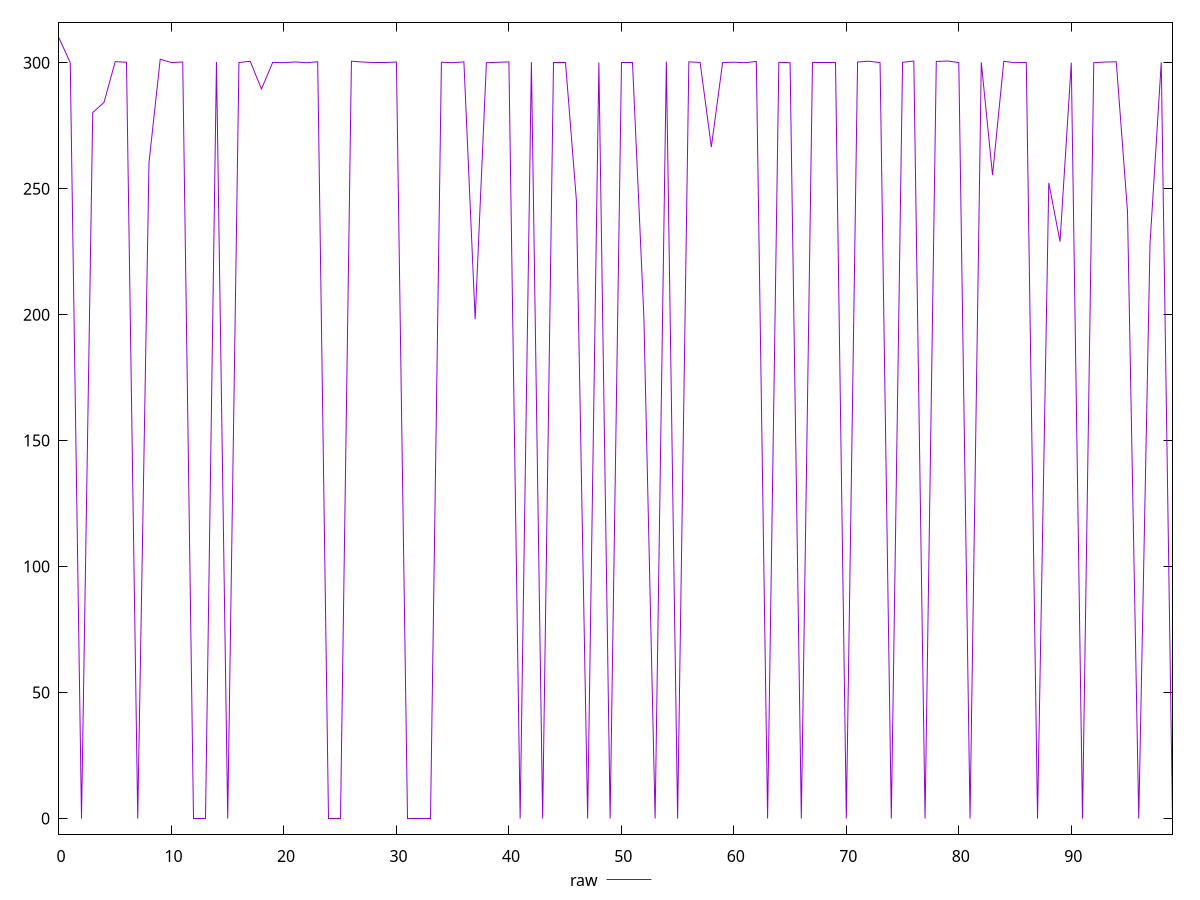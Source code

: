 reset

$raw <<EOF
0 309.836
1 300
2 0
3 280.22700023651123
4 284.2130002975464
5 300.42
6 300.182
7 0
8 260.30999994277954
9 301.384
10 300.04
11 300.304
12 0
13 0
14 300.302
15 0
16 300.068
17 300.566
18 289.5559997558594
19 300.104
20 300.002
21 300.296
22 300
23 300.354
24 0
25 0
26 300.602
27 300.248
28 300
29 300
30 300.266
31 0
32 0
33 0
34 300.184
35 300
36 300.324
37 198.14899969100952
38 300
39 300.154
40 300.308
41 0
42 300.224
43 0
44 300
45 300
46 245.44700002670288
47 0
48 300
49 0
50 300
51 300
52 199.2699999809265
53 0
54 300.416
55 0
56 300.328
57 300.102
58 266.5679998397827
59 300.068
60 300.196
61 300
62 300.476
63 0
64 300.136
65 300
66 0
67 300
68 300
69 300
70 0
71 300.288
72 300.58
73 300.024
74 0
75 300.15
76 300.668
77 0
78 300.468
79 300.67
80 300.054
81 0
82 300.144
83 255.37599992752075
84 300.556
85 300
86 300.096
87 0
88 252.29500007629395
89 229.01399993896484
90 300.03
91 0
92 300
93 300.272
94 300.35
95 240.9390001296997
96 0
97 227.95899963378906
98 300.146
99 0
EOF

set key outside below
set xrange [0:99]
set yrange [-6.19672:316.03272000000004]
set trange [-6.19672:316.03272000000004]
set terminal svg size 640, 500 enhanced background rgb 'white'
set output "report_00026_2021-02-22T21:38:55.199Z/uses-rel-preconnect/samples/pages+cached/raw/values.svg"

plot $raw title "raw" with line

reset
